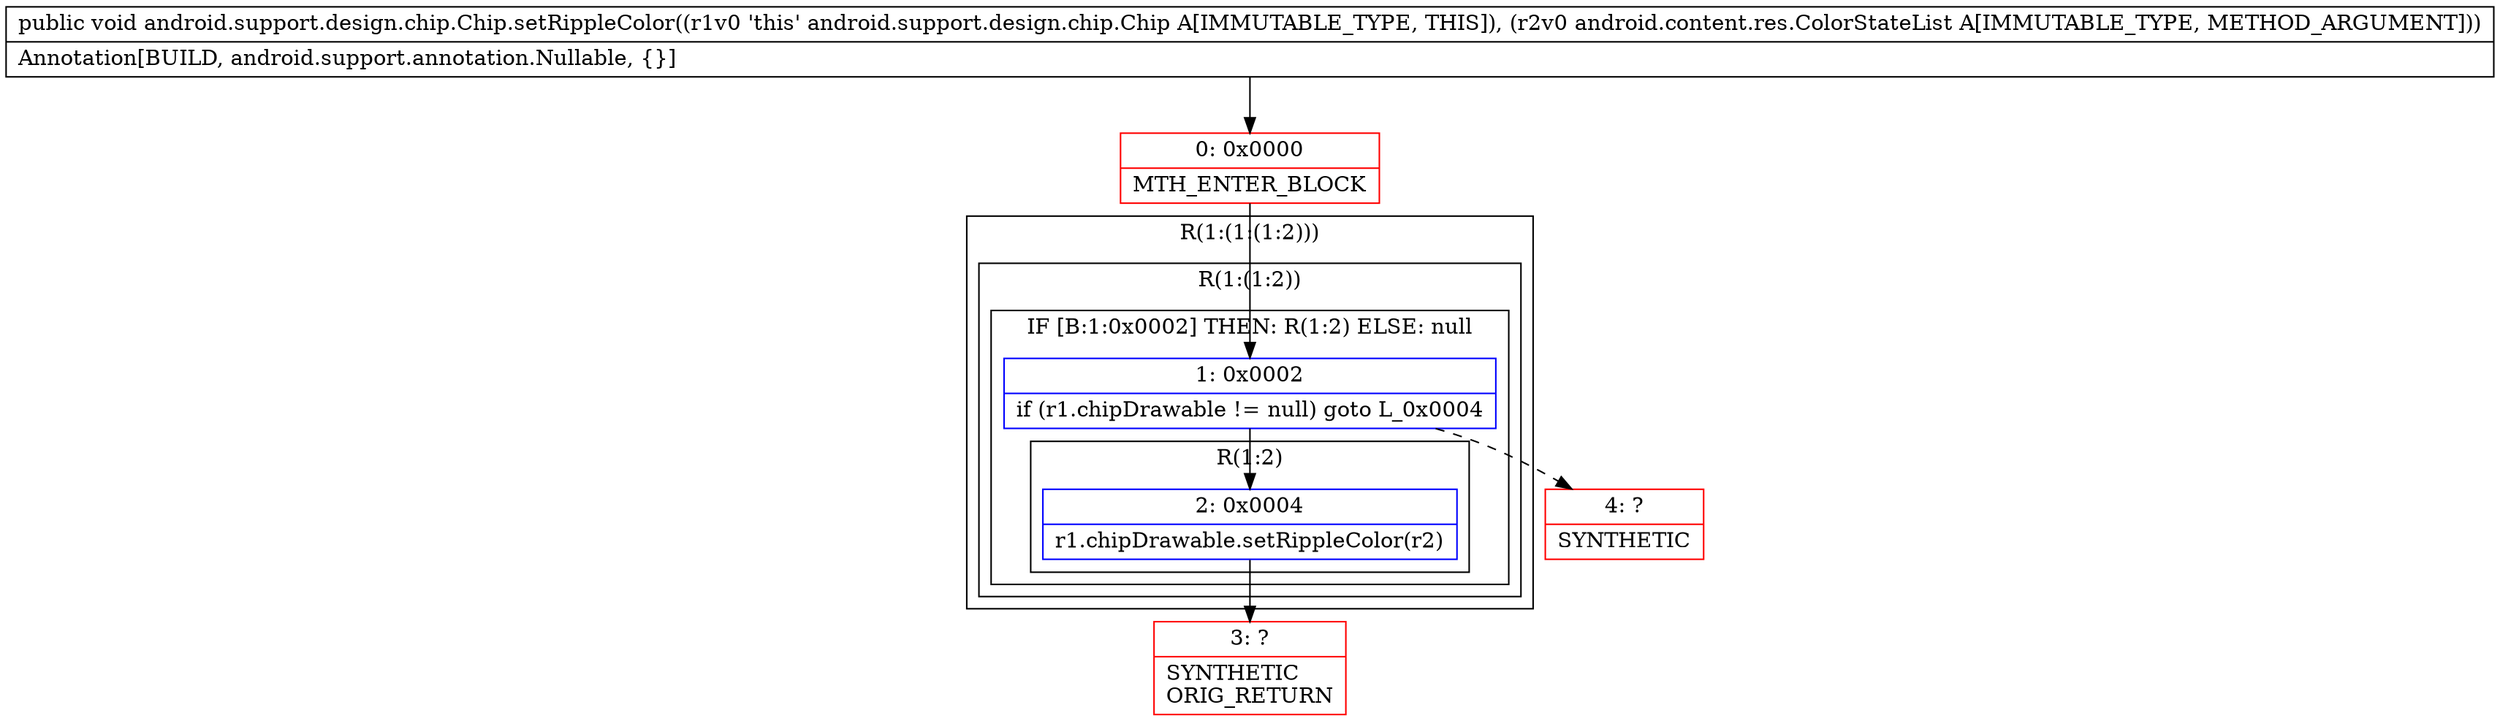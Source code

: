 digraph "CFG forandroid.support.design.chip.Chip.setRippleColor(Landroid\/content\/res\/ColorStateList;)V" {
subgraph cluster_Region_1677338638 {
label = "R(1:(1:(1:2)))";
node [shape=record,color=blue];
subgraph cluster_Region_1843161459 {
label = "R(1:(1:2))";
node [shape=record,color=blue];
subgraph cluster_IfRegion_1049636231 {
label = "IF [B:1:0x0002] THEN: R(1:2) ELSE: null";
node [shape=record,color=blue];
Node_1 [shape=record,label="{1\:\ 0x0002|if (r1.chipDrawable != null) goto L_0x0004\l}"];
subgraph cluster_Region_1788657235 {
label = "R(1:2)";
node [shape=record,color=blue];
Node_2 [shape=record,label="{2\:\ 0x0004|r1.chipDrawable.setRippleColor(r2)\l}"];
}
}
}
}
Node_0 [shape=record,color=red,label="{0\:\ 0x0000|MTH_ENTER_BLOCK\l}"];
Node_3 [shape=record,color=red,label="{3\:\ ?|SYNTHETIC\lORIG_RETURN\l}"];
Node_4 [shape=record,color=red,label="{4\:\ ?|SYNTHETIC\l}"];
MethodNode[shape=record,label="{public void android.support.design.chip.Chip.setRippleColor((r1v0 'this' android.support.design.chip.Chip A[IMMUTABLE_TYPE, THIS]), (r2v0 android.content.res.ColorStateList A[IMMUTABLE_TYPE, METHOD_ARGUMENT]))  | Annotation[BUILD, android.support.annotation.Nullable, \{\}]\l}"];
MethodNode -> Node_0;
Node_1 -> Node_2;
Node_1 -> Node_4[style=dashed];
Node_2 -> Node_3;
Node_0 -> Node_1;
}

